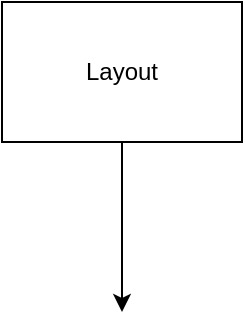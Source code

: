 <mxfile version="26.1.0">
  <diagram name="Page-1" id="qmKXnYMo5X_zajCOCKbC">
    <mxGraphModel dx="1050" dy="641" grid="1" gridSize="10" guides="1" tooltips="1" connect="1" arrows="1" fold="1" page="1" pageScale="1" pageWidth="850" pageHeight="1100" math="0" shadow="0" adaptiveColors="auto">
      <root>
        <mxCell id="0" />
        <mxCell id="1" parent="0" />
        <mxCell id="d9dUXIcQZL-IkBUizOC0-3" value="" style="edgeStyle=orthogonalEdgeStyle;orthogonalLoop=1;jettySize=auto;html=1;" edge="1" parent="1" source="d9dUXIcQZL-IkBUizOC0-1">
          <mxGeometry relative="1" as="geometry">
            <mxPoint x="420" y="255" as="targetPoint" />
          </mxGeometry>
        </mxCell>
        <mxCell id="d9dUXIcQZL-IkBUizOC0-1" value="Layout" style="rounded=0;whiteSpace=wrap;html=1;" vertex="1" parent="1">
          <mxGeometry x="360" y="100" width="120" height="70" as="geometry" />
        </mxCell>
      </root>
    </mxGraphModel>
  </diagram>
</mxfile>
